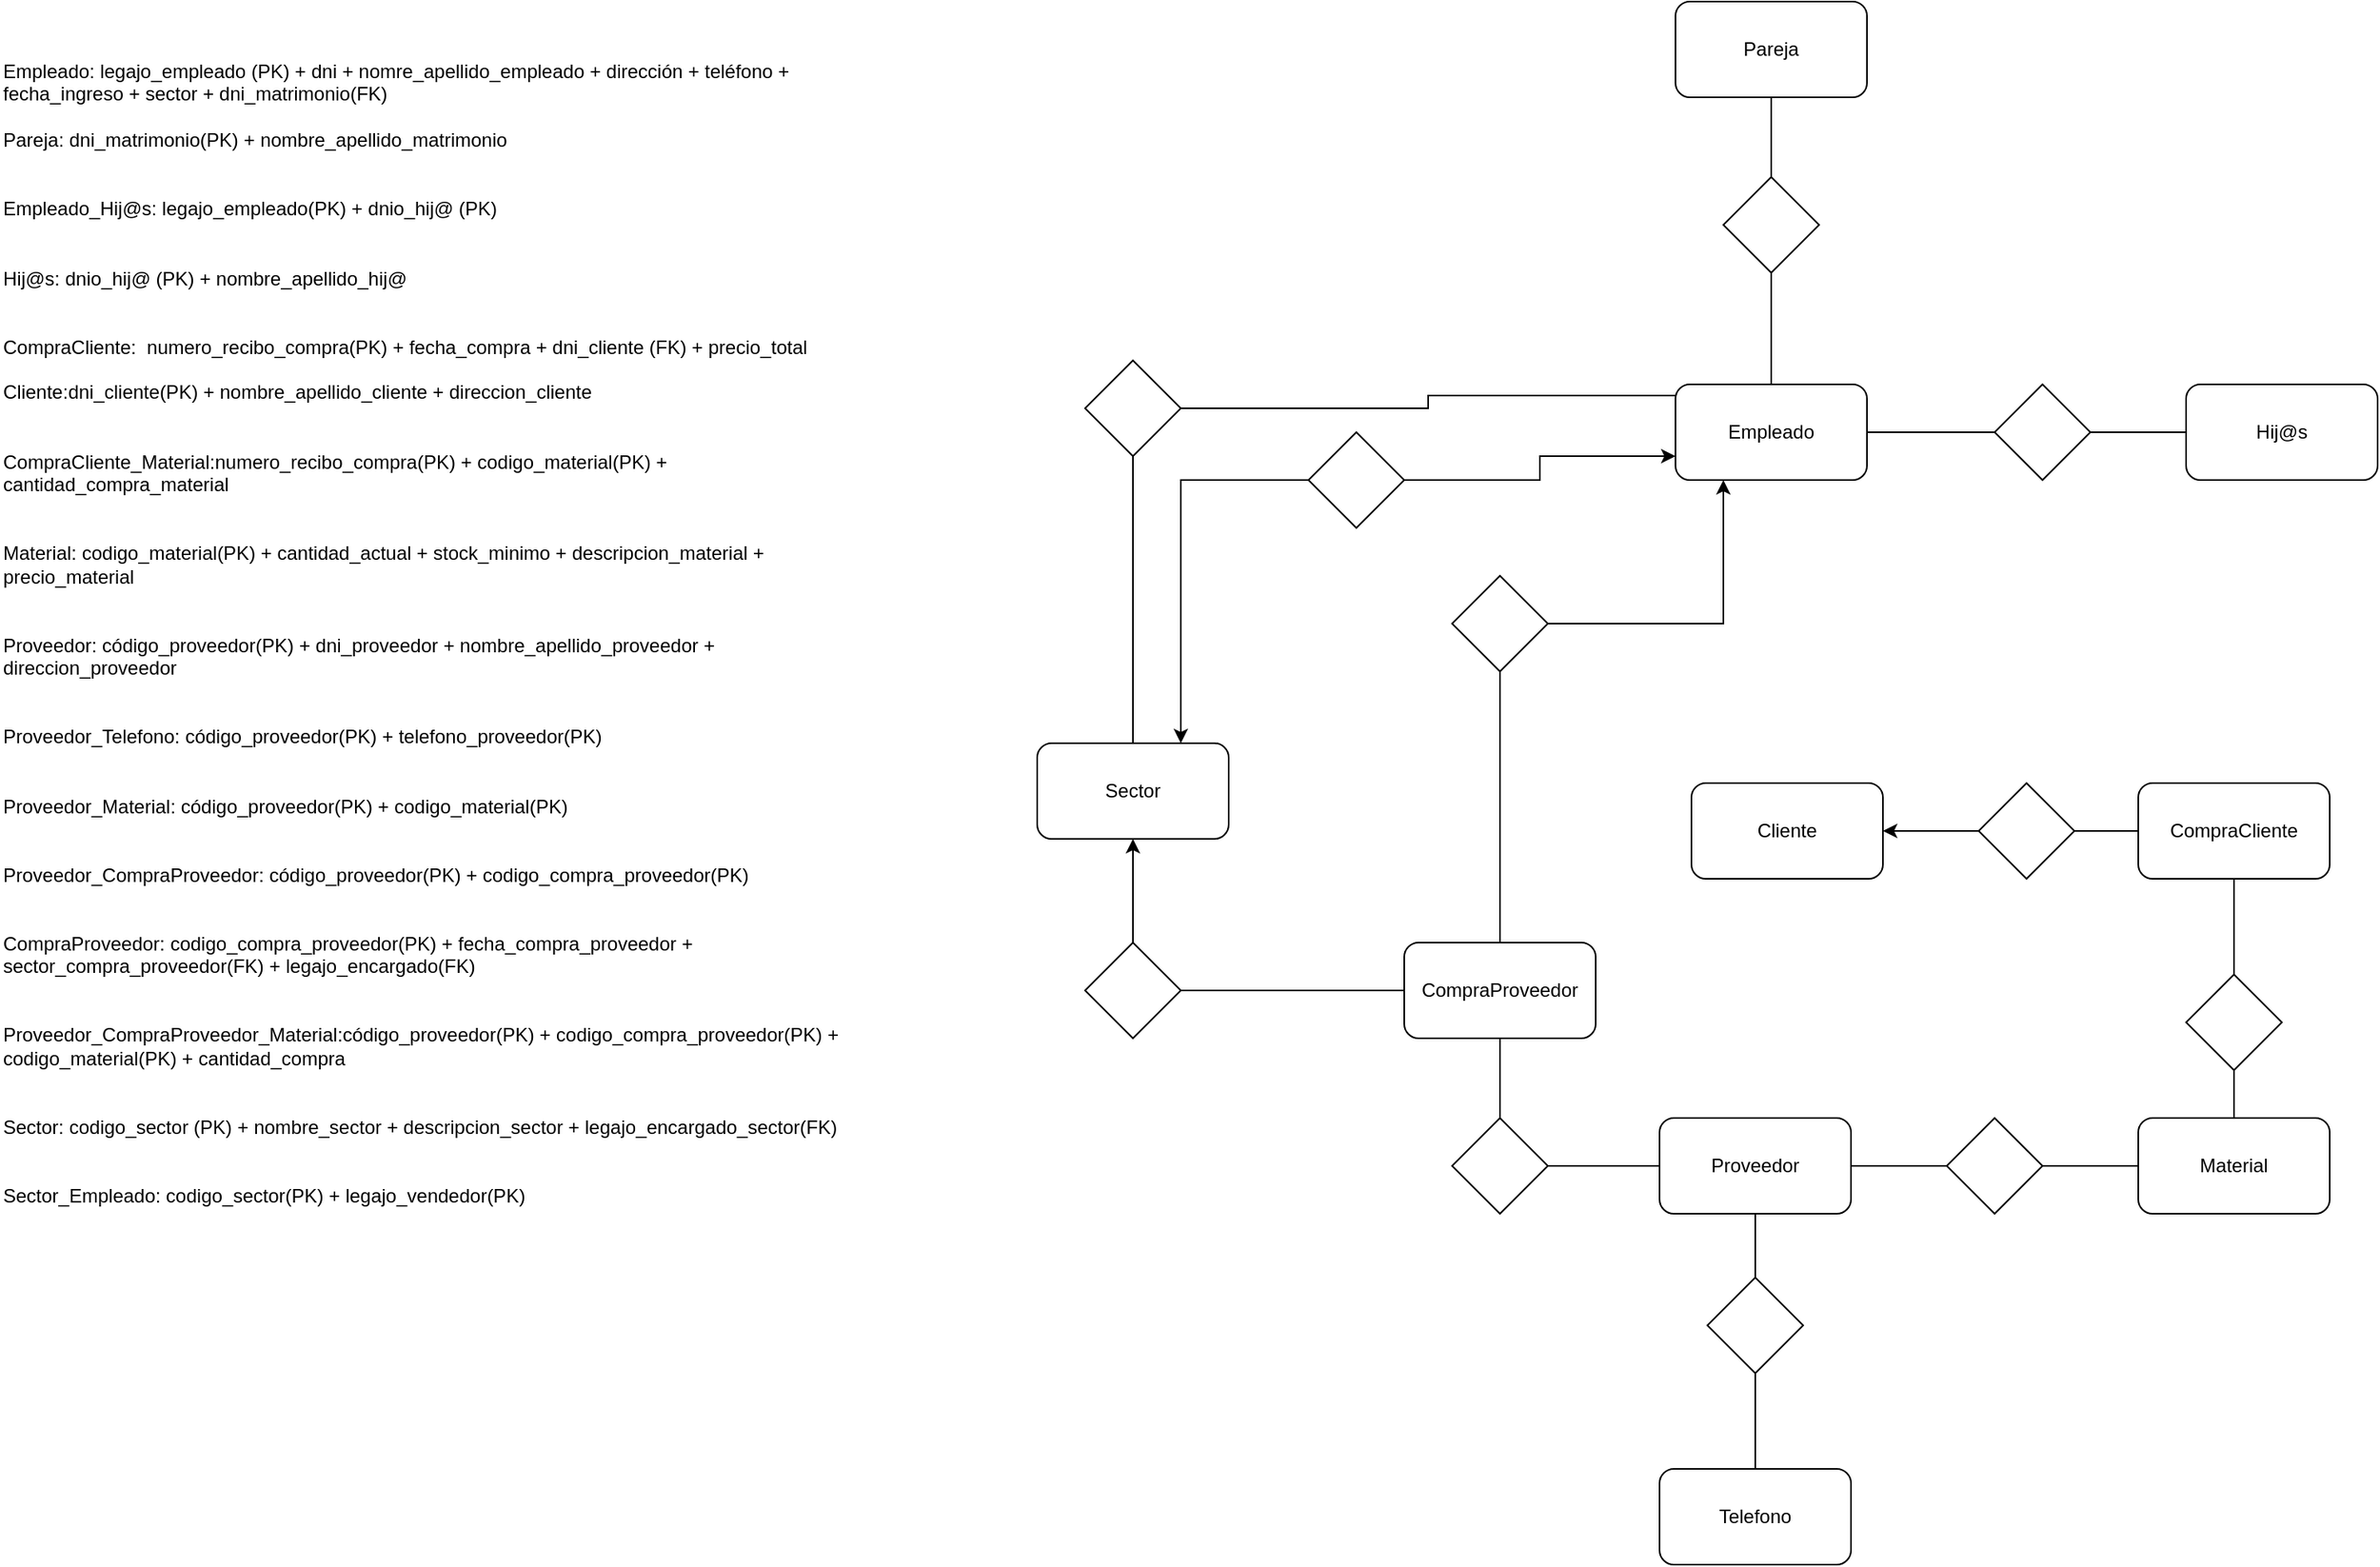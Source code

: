 <mxfile version="28.1.2">
  <diagram name="Página-1" id="v05UoKsNqfenSG0AHnP2">
    <mxGraphModel dx="2253" dy="841" grid="1" gridSize="10" guides="1" tooltips="1" connect="1" arrows="1" fold="1" page="1" pageScale="1" pageWidth="827" pageHeight="1169" math="0" shadow="0">
      <root>
        <mxCell id="0" />
        <mxCell id="1" parent="0" />
        <mxCell id="LEED5hUHMUheVqVErpwB-3" value="Empleado: legajo_empleado (PK) + dni + nomre_apellido_empleado + dirección + teléfono + fecha_ingreso + sector + dni_matrimonio(FK)&#xa;&#xa;Pareja: dni_matrimonio(PK) + nombre_apellido_matrimonio &#xa;&#xa;&#xa;Empleado_Hij@s: legajo_empleado(PK) + dnio_hij@ (PK) &#xa;&#xa;&#xa;Hij@s: dnio_hij@ (PK) + nombre_apellido_hij@&#xa;&#xa;&#xa;CompraCliente:  numero_recibo_compra(PK) + fecha_compra + dni_cliente (FK) + precio_total&#xa;&#xa;Cliente:dni_cliente(PK) + nombre_apellido_cliente + direccion_cliente &#xa;&#xa;&#xa;CompraCliente_Material:numero_recibo_compra(PK) + codigo_material(PK) + cantidad_compra_material&#xa;&#xa;&#xa;Material: codigo_material(PK) + cantidad_actual + stock_minimo + descripcion_material + precio_material &#xa;&#xa;&#xa;Proveedor: código_proveedor(PK) + dni_proveedor + nombre_apellido_proveedor + direccion_proveedor &#xa;&#xa;&#xa;Proveedor_Telefono: código_proveedor(PK) + telefono_proveedor(PK)&#xa;&#xa;&#xa;Proveedor_Material: código_proveedor(PK) + codigo_material(PK)&#xa;&#xa;&#xa;Proveedor_CompraProveedor: código_proveedor(PK) + codigo_compra_proveedor(PK) &#xa;&#xa;&#xa;CompraProveedor: codigo_compra_proveedor(PK) + fecha_compra_proveedor + sector_compra_proveedor(FK) + legajo_encargado(FK) &#xa;&#xa;&#xa;Proveedor_CompraProveedor_Material:código_proveedor(PK) + codigo_compra_proveedor(PK) + codigo_material(PK) + cantidad_compra&#xa;&#xa;&#xa;Sector: codigo_sector (PK) + nombre_sector + descripcion_sector + legajo_encargado_sector(FK) &#xa;&#xa;&#xa;Sector_Empleado: codigo_sector(PK) + legajo_vendedor(PK)" style="text;whiteSpace=wrap;" vertex="1" parent="1">
          <mxGeometry x="-260" y="360" width="560" height="730" as="geometry" />
        </mxCell>
        <mxCell id="LEED5hUHMUheVqVErpwB-4" value="Empleado" style="rounded=1;whiteSpace=wrap;html=1;" vertex="1" parent="1">
          <mxGeometry x="790" y="570" width="120" height="60" as="geometry" />
        </mxCell>
        <mxCell id="LEED5hUHMUheVqVErpwB-5" value="Hij@s" style="rounded=1;whiteSpace=wrap;html=1;" vertex="1" parent="1">
          <mxGeometry x="1110" y="570" width="120" height="60" as="geometry" />
        </mxCell>
        <mxCell id="LEED5hUHMUheVqVErpwB-7" style="edgeStyle=orthogonalEdgeStyle;rounded=0;orthogonalLoop=1;jettySize=auto;html=1;entryX=1;entryY=0.5;entryDx=0;entryDy=0;endArrow=none;endFill=0;" edge="1" parent="1" source="LEED5hUHMUheVqVErpwB-6" target="LEED5hUHMUheVqVErpwB-4">
          <mxGeometry relative="1" as="geometry" />
        </mxCell>
        <mxCell id="LEED5hUHMUheVqVErpwB-8" style="edgeStyle=orthogonalEdgeStyle;rounded=0;orthogonalLoop=1;jettySize=auto;html=1;entryX=0;entryY=0.5;entryDx=0;entryDy=0;endArrow=none;endFill=0;" edge="1" parent="1" source="LEED5hUHMUheVqVErpwB-6" target="LEED5hUHMUheVqVErpwB-5">
          <mxGeometry relative="1" as="geometry" />
        </mxCell>
        <mxCell id="LEED5hUHMUheVqVErpwB-6" value="" style="rhombus;whiteSpace=wrap;html=1;" vertex="1" parent="1">
          <mxGeometry x="990" y="570" width="60" height="60" as="geometry" />
        </mxCell>
        <mxCell id="LEED5hUHMUheVqVErpwB-11" style="edgeStyle=orthogonalEdgeStyle;rounded=0;orthogonalLoop=1;jettySize=auto;html=1;entryX=0.5;entryY=1;entryDx=0;entryDy=0;endArrow=none;endFill=0;" edge="1" parent="1" source="LEED5hUHMUheVqVErpwB-9" target="LEED5hUHMUheVqVErpwB-10">
          <mxGeometry relative="1" as="geometry" />
        </mxCell>
        <mxCell id="LEED5hUHMUheVqVErpwB-12" style="edgeStyle=orthogonalEdgeStyle;rounded=0;orthogonalLoop=1;jettySize=auto;html=1;entryX=0.5;entryY=0;entryDx=0;entryDy=0;endArrow=none;endFill=0;" edge="1" parent="1" source="LEED5hUHMUheVqVErpwB-9" target="LEED5hUHMUheVqVErpwB-4">
          <mxGeometry relative="1" as="geometry" />
        </mxCell>
        <mxCell id="LEED5hUHMUheVqVErpwB-9" value="" style="rhombus;whiteSpace=wrap;html=1;" vertex="1" parent="1">
          <mxGeometry x="820" y="440" width="60" height="60" as="geometry" />
        </mxCell>
        <mxCell id="LEED5hUHMUheVqVErpwB-10" value="Pareja" style="rounded=1;whiteSpace=wrap;html=1;" vertex="1" parent="1">
          <mxGeometry x="790" y="330" width="120" height="60" as="geometry" />
        </mxCell>
        <mxCell id="LEED5hUHMUheVqVErpwB-13" value="Cliente" style="rounded=1;whiteSpace=wrap;html=1;" vertex="1" parent="1">
          <mxGeometry x="800" y="820" width="120" height="60" as="geometry" />
        </mxCell>
        <mxCell id="LEED5hUHMUheVqVErpwB-14" value="CompraCliente" style="rounded=1;whiteSpace=wrap;html=1;" vertex="1" parent="1">
          <mxGeometry x="1080" y="820" width="120" height="60" as="geometry" />
        </mxCell>
        <mxCell id="LEED5hUHMUheVqVErpwB-16" style="edgeStyle=orthogonalEdgeStyle;rounded=0;orthogonalLoop=1;jettySize=auto;html=1;entryX=0;entryY=0.5;entryDx=0;entryDy=0;endArrow=none;endFill=0;" edge="1" parent="1" source="LEED5hUHMUheVqVErpwB-15" target="LEED5hUHMUheVqVErpwB-14">
          <mxGeometry relative="1" as="geometry" />
        </mxCell>
        <mxCell id="LEED5hUHMUheVqVErpwB-17" style="edgeStyle=orthogonalEdgeStyle;rounded=0;orthogonalLoop=1;jettySize=auto;html=1;entryX=1;entryY=0.5;entryDx=0;entryDy=0;" edge="1" parent="1" source="LEED5hUHMUheVqVErpwB-15" target="LEED5hUHMUheVqVErpwB-13">
          <mxGeometry relative="1" as="geometry">
            <mxPoint x="930" y="850" as="targetPoint" />
          </mxGeometry>
        </mxCell>
        <mxCell id="LEED5hUHMUheVqVErpwB-15" value="" style="rhombus;whiteSpace=wrap;html=1;" vertex="1" parent="1">
          <mxGeometry x="980" y="820" width="60" height="60" as="geometry" />
        </mxCell>
        <mxCell id="LEED5hUHMUheVqVErpwB-18" value="Material" style="rounded=1;whiteSpace=wrap;html=1;" vertex="1" parent="1">
          <mxGeometry x="1080" y="1030" width="120" height="60" as="geometry" />
        </mxCell>
        <mxCell id="LEED5hUHMUheVqVErpwB-22" style="edgeStyle=orthogonalEdgeStyle;rounded=0;orthogonalLoop=1;jettySize=auto;html=1;entryX=0.5;entryY=0;entryDx=0;entryDy=0;endArrow=none;endFill=0;" edge="1" parent="1" source="LEED5hUHMUheVqVErpwB-20" target="LEED5hUHMUheVqVErpwB-18">
          <mxGeometry relative="1" as="geometry" />
        </mxCell>
        <mxCell id="LEED5hUHMUheVqVErpwB-20" value="" style="rhombus;whiteSpace=wrap;html=1;" vertex="1" parent="1">
          <mxGeometry x="1110" y="940" width="60" height="60" as="geometry" />
        </mxCell>
        <mxCell id="LEED5hUHMUheVqVErpwB-21" style="edgeStyle=orthogonalEdgeStyle;rounded=0;orthogonalLoop=1;jettySize=auto;html=1;entryX=0.5;entryY=1;entryDx=0;entryDy=0;endArrow=none;endFill=0;" edge="1" parent="1" source="LEED5hUHMUheVqVErpwB-20" target="LEED5hUHMUheVqVErpwB-14">
          <mxGeometry relative="1" as="geometry" />
        </mxCell>
        <mxCell id="LEED5hUHMUheVqVErpwB-23" value="Proveedor" style="rounded=1;whiteSpace=wrap;html=1;" vertex="1" parent="1">
          <mxGeometry x="780" y="1030" width="120" height="60" as="geometry" />
        </mxCell>
        <mxCell id="LEED5hUHMUheVqVErpwB-25" value="Telefono" style="rounded=1;whiteSpace=wrap;html=1;" vertex="1" parent="1">
          <mxGeometry x="780" y="1250" width="120" height="60" as="geometry" />
        </mxCell>
        <mxCell id="LEED5hUHMUheVqVErpwB-27" style="edgeStyle=orthogonalEdgeStyle;rounded=0;orthogonalLoop=1;jettySize=auto;html=1;entryX=0.5;entryY=1;entryDx=0;entryDy=0;endArrow=none;endFill=0;" edge="1" parent="1" source="LEED5hUHMUheVqVErpwB-26" target="LEED5hUHMUheVqVErpwB-23">
          <mxGeometry relative="1" as="geometry" />
        </mxCell>
        <mxCell id="LEED5hUHMUheVqVErpwB-28" style="edgeStyle=orthogonalEdgeStyle;rounded=0;orthogonalLoop=1;jettySize=auto;html=1;entryX=0.5;entryY=0;entryDx=0;entryDy=0;endArrow=none;endFill=0;" edge="1" parent="1" source="LEED5hUHMUheVqVErpwB-26" target="LEED5hUHMUheVqVErpwB-25">
          <mxGeometry relative="1" as="geometry" />
        </mxCell>
        <mxCell id="LEED5hUHMUheVqVErpwB-26" value="" style="rhombus;whiteSpace=wrap;html=1;" vertex="1" parent="1">
          <mxGeometry x="810" y="1130" width="60" height="60" as="geometry" />
        </mxCell>
        <mxCell id="LEED5hUHMUheVqVErpwB-30" style="edgeStyle=orthogonalEdgeStyle;rounded=0;orthogonalLoop=1;jettySize=auto;html=1;entryX=1;entryY=0.5;entryDx=0;entryDy=0;endArrow=none;endFill=0;" edge="1" parent="1" source="LEED5hUHMUheVqVErpwB-29" target="LEED5hUHMUheVqVErpwB-23">
          <mxGeometry relative="1" as="geometry" />
        </mxCell>
        <mxCell id="LEED5hUHMUheVqVErpwB-31" style="edgeStyle=orthogonalEdgeStyle;rounded=0;orthogonalLoop=1;jettySize=auto;html=1;entryX=0;entryY=0.5;entryDx=0;entryDy=0;endArrow=none;endFill=0;" edge="1" parent="1" source="LEED5hUHMUheVqVErpwB-29" target="LEED5hUHMUheVqVErpwB-18">
          <mxGeometry relative="1" as="geometry" />
        </mxCell>
        <mxCell id="LEED5hUHMUheVqVErpwB-29" value="" style="rhombus;whiteSpace=wrap;html=1;" vertex="1" parent="1">
          <mxGeometry x="960" y="1030" width="60" height="60" as="geometry" />
        </mxCell>
        <mxCell id="LEED5hUHMUheVqVErpwB-32" value="CompraProveedor" style="rounded=1;whiteSpace=wrap;html=1;" vertex="1" parent="1">
          <mxGeometry x="620" y="920" width="120" height="60" as="geometry" />
        </mxCell>
        <mxCell id="LEED5hUHMUheVqVErpwB-34" style="edgeStyle=orthogonalEdgeStyle;rounded=0;orthogonalLoop=1;jettySize=auto;html=1;endArrow=none;endFill=0;" edge="1" parent="1" source="LEED5hUHMUheVqVErpwB-33" target="LEED5hUHMUheVqVErpwB-23">
          <mxGeometry relative="1" as="geometry" />
        </mxCell>
        <mxCell id="LEED5hUHMUheVqVErpwB-35" style="edgeStyle=orthogonalEdgeStyle;rounded=0;orthogonalLoop=1;jettySize=auto;html=1;entryX=0.5;entryY=1;entryDx=0;entryDy=0;endArrow=none;endFill=0;" edge="1" parent="1" source="LEED5hUHMUheVqVErpwB-33" target="LEED5hUHMUheVqVErpwB-32">
          <mxGeometry relative="1" as="geometry" />
        </mxCell>
        <mxCell id="LEED5hUHMUheVqVErpwB-33" value="" style="rhombus;whiteSpace=wrap;html=1;" vertex="1" parent="1">
          <mxGeometry x="650" y="1030" width="60" height="60" as="geometry" />
        </mxCell>
        <mxCell id="LEED5hUHMUheVqVErpwB-38" style="edgeStyle=orthogonalEdgeStyle;rounded=0;orthogonalLoop=1;jettySize=auto;html=1;entryX=0.25;entryY=1;entryDx=0;entryDy=0;" edge="1" parent="1" source="LEED5hUHMUheVqVErpwB-36" target="LEED5hUHMUheVqVErpwB-4">
          <mxGeometry relative="1" as="geometry" />
        </mxCell>
        <mxCell id="LEED5hUHMUheVqVErpwB-39" style="edgeStyle=orthogonalEdgeStyle;rounded=0;orthogonalLoop=1;jettySize=auto;html=1;endArrow=none;endFill=0;" edge="1" parent="1" source="LEED5hUHMUheVqVErpwB-36" target="LEED5hUHMUheVqVErpwB-32">
          <mxGeometry relative="1" as="geometry" />
        </mxCell>
        <mxCell id="LEED5hUHMUheVqVErpwB-36" value="" style="rhombus;whiteSpace=wrap;html=1;" vertex="1" parent="1">
          <mxGeometry x="650" y="690" width="60" height="60" as="geometry" />
        </mxCell>
        <mxCell id="LEED5hUHMUheVqVErpwB-40" value="Sector" style="rounded=1;whiteSpace=wrap;html=1;" vertex="1" parent="1">
          <mxGeometry x="390" y="795" width="120" height="60" as="geometry" />
        </mxCell>
        <mxCell id="LEED5hUHMUheVqVErpwB-42" style="edgeStyle=orthogonalEdgeStyle;rounded=0;orthogonalLoop=1;jettySize=auto;html=1;entryX=0.5;entryY=1;entryDx=0;entryDy=0;" edge="1" parent="1" source="LEED5hUHMUheVqVErpwB-41" target="LEED5hUHMUheVqVErpwB-40">
          <mxGeometry relative="1" as="geometry" />
        </mxCell>
        <mxCell id="LEED5hUHMUheVqVErpwB-41" value="" style="rhombus;whiteSpace=wrap;html=1;" vertex="1" parent="1">
          <mxGeometry x="420" y="920" width="60" height="60" as="geometry" />
        </mxCell>
        <mxCell id="LEED5hUHMUheVqVErpwB-43" style="edgeStyle=orthogonalEdgeStyle;rounded=0;orthogonalLoop=1;jettySize=auto;html=1;entryX=0;entryY=0.5;entryDx=0;entryDy=0;endArrow=none;endFill=0;" edge="1" parent="1" source="LEED5hUHMUheVqVErpwB-41" target="LEED5hUHMUheVqVErpwB-32">
          <mxGeometry relative="1" as="geometry" />
        </mxCell>
        <mxCell id="LEED5hUHMUheVqVErpwB-45" style="edgeStyle=orthogonalEdgeStyle;rounded=0;orthogonalLoop=1;jettySize=auto;html=1;endArrow=none;endFill=0;" edge="1" parent="1" source="LEED5hUHMUheVqVErpwB-44" target="LEED5hUHMUheVqVErpwB-40">
          <mxGeometry relative="1" as="geometry" />
        </mxCell>
        <mxCell id="LEED5hUHMUheVqVErpwB-44" value="" style="rhombus;whiteSpace=wrap;html=1;" vertex="1" parent="1">
          <mxGeometry x="420" y="555" width="60" height="60" as="geometry" />
        </mxCell>
        <mxCell id="LEED5hUHMUheVqVErpwB-46" style="edgeStyle=orthogonalEdgeStyle;rounded=0;orthogonalLoop=1;jettySize=auto;html=1;entryX=0;entryY=0.117;entryDx=0;entryDy=0;entryPerimeter=0;endArrow=none;endFill=0;" edge="1" parent="1" source="LEED5hUHMUheVqVErpwB-44" target="LEED5hUHMUheVqVErpwB-4">
          <mxGeometry relative="1" as="geometry" />
        </mxCell>
        <mxCell id="LEED5hUHMUheVqVErpwB-48" style="edgeStyle=orthogonalEdgeStyle;rounded=0;orthogonalLoop=1;jettySize=auto;html=1;entryX=0.75;entryY=0;entryDx=0;entryDy=0;" edge="1" parent="1" source="LEED5hUHMUheVqVErpwB-47" target="LEED5hUHMUheVqVErpwB-40">
          <mxGeometry relative="1" as="geometry" />
        </mxCell>
        <mxCell id="LEED5hUHMUheVqVErpwB-49" style="edgeStyle=orthogonalEdgeStyle;rounded=0;orthogonalLoop=1;jettySize=auto;html=1;entryX=0;entryY=0.75;entryDx=0;entryDy=0;" edge="1" parent="1" source="LEED5hUHMUheVqVErpwB-47" target="LEED5hUHMUheVqVErpwB-4">
          <mxGeometry relative="1" as="geometry" />
        </mxCell>
        <mxCell id="LEED5hUHMUheVqVErpwB-47" value="" style="rhombus;whiteSpace=wrap;html=1;" vertex="1" parent="1">
          <mxGeometry x="560" y="600" width="60" height="60" as="geometry" />
        </mxCell>
      </root>
    </mxGraphModel>
  </diagram>
</mxfile>

